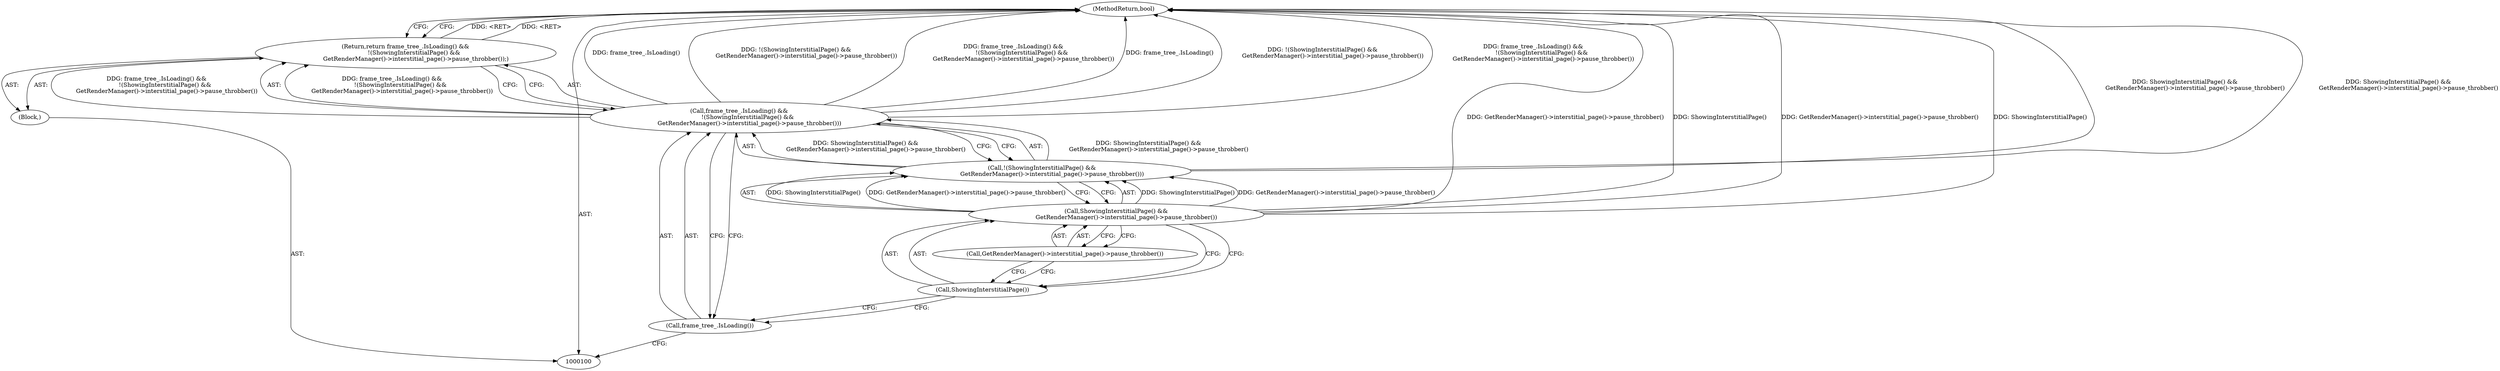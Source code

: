 digraph "1_Chrome_adca986a53b31b6da4cb22f8e755f6856daea89a_11" {
"1000109" [label="(MethodReturn,bool)"];
"1000101" [label="(Block,)"];
"1000103" [label="(Call,frame_tree_.IsLoading() &&\n         !(ShowingInterstitialPage() &&\n           GetRenderManager()->interstitial_page()->pause_throbber()))"];
"1000104" [label="(Call,frame_tree_.IsLoading())"];
"1000102" [label="(Return,return frame_tree_.IsLoading() &&\n         !(ShowingInterstitialPage() &&\n           GetRenderManager()->interstitial_page()->pause_throbber());)"];
"1000106" [label="(Call,ShowingInterstitialPage() &&\n           GetRenderManager()->interstitial_page()->pause_throbber())"];
"1000107" [label="(Call,ShowingInterstitialPage())"];
"1000105" [label="(Call,!(ShowingInterstitialPage() &&\n           GetRenderManager()->interstitial_page()->pause_throbber()))"];
"1000108" [label="(Call,GetRenderManager()->interstitial_page()->pause_throbber())"];
"1000109" -> "1000100"  [label="AST: "];
"1000109" -> "1000102"  [label="CFG: "];
"1000106" -> "1000109"  [label="DDG: GetRenderManager()->interstitial_page()->pause_throbber()"];
"1000106" -> "1000109"  [label="DDG: ShowingInterstitialPage()"];
"1000103" -> "1000109"  [label="DDG: frame_tree_.IsLoading()"];
"1000103" -> "1000109"  [label="DDG: !(ShowingInterstitialPage() &&\n           GetRenderManager()->interstitial_page()->pause_throbber())"];
"1000103" -> "1000109"  [label="DDG: frame_tree_.IsLoading() &&\n         !(ShowingInterstitialPage() &&\n           GetRenderManager()->interstitial_page()->pause_throbber())"];
"1000105" -> "1000109"  [label="DDG: ShowingInterstitialPage() &&\n           GetRenderManager()->interstitial_page()->pause_throbber()"];
"1000102" -> "1000109"  [label="DDG: <RET>"];
"1000101" -> "1000100"  [label="AST: "];
"1000102" -> "1000101"  [label="AST: "];
"1000103" -> "1000102"  [label="AST: "];
"1000103" -> "1000104"  [label="CFG: "];
"1000103" -> "1000105"  [label="CFG: "];
"1000104" -> "1000103"  [label="AST: "];
"1000105" -> "1000103"  [label="AST: "];
"1000102" -> "1000103"  [label="CFG: "];
"1000103" -> "1000109"  [label="DDG: frame_tree_.IsLoading()"];
"1000103" -> "1000109"  [label="DDG: !(ShowingInterstitialPage() &&\n           GetRenderManager()->interstitial_page()->pause_throbber())"];
"1000103" -> "1000109"  [label="DDG: frame_tree_.IsLoading() &&\n         !(ShowingInterstitialPage() &&\n           GetRenderManager()->interstitial_page()->pause_throbber())"];
"1000103" -> "1000102"  [label="DDG: frame_tree_.IsLoading() &&\n         !(ShowingInterstitialPage() &&\n           GetRenderManager()->interstitial_page()->pause_throbber())"];
"1000105" -> "1000103"  [label="DDG: ShowingInterstitialPage() &&\n           GetRenderManager()->interstitial_page()->pause_throbber()"];
"1000104" -> "1000103"  [label="AST: "];
"1000104" -> "1000100"  [label="CFG: "];
"1000107" -> "1000104"  [label="CFG: "];
"1000103" -> "1000104"  [label="CFG: "];
"1000102" -> "1000101"  [label="AST: "];
"1000102" -> "1000103"  [label="CFG: "];
"1000103" -> "1000102"  [label="AST: "];
"1000109" -> "1000102"  [label="CFG: "];
"1000102" -> "1000109"  [label="DDG: <RET>"];
"1000103" -> "1000102"  [label="DDG: frame_tree_.IsLoading() &&\n         !(ShowingInterstitialPage() &&\n           GetRenderManager()->interstitial_page()->pause_throbber())"];
"1000106" -> "1000105"  [label="AST: "];
"1000106" -> "1000107"  [label="CFG: "];
"1000106" -> "1000108"  [label="CFG: "];
"1000107" -> "1000106"  [label="AST: "];
"1000108" -> "1000106"  [label="AST: "];
"1000105" -> "1000106"  [label="CFG: "];
"1000106" -> "1000109"  [label="DDG: GetRenderManager()->interstitial_page()->pause_throbber()"];
"1000106" -> "1000109"  [label="DDG: ShowingInterstitialPage()"];
"1000106" -> "1000105"  [label="DDG: ShowingInterstitialPage()"];
"1000106" -> "1000105"  [label="DDG: GetRenderManager()->interstitial_page()->pause_throbber()"];
"1000107" -> "1000106"  [label="AST: "];
"1000107" -> "1000104"  [label="CFG: "];
"1000108" -> "1000107"  [label="CFG: "];
"1000106" -> "1000107"  [label="CFG: "];
"1000105" -> "1000103"  [label="AST: "];
"1000105" -> "1000106"  [label="CFG: "];
"1000106" -> "1000105"  [label="AST: "];
"1000103" -> "1000105"  [label="CFG: "];
"1000105" -> "1000109"  [label="DDG: ShowingInterstitialPage() &&\n           GetRenderManager()->interstitial_page()->pause_throbber()"];
"1000105" -> "1000103"  [label="DDG: ShowingInterstitialPage() &&\n           GetRenderManager()->interstitial_page()->pause_throbber()"];
"1000106" -> "1000105"  [label="DDG: ShowingInterstitialPage()"];
"1000106" -> "1000105"  [label="DDG: GetRenderManager()->interstitial_page()->pause_throbber()"];
"1000108" -> "1000106"  [label="AST: "];
"1000108" -> "1000107"  [label="CFG: "];
"1000106" -> "1000108"  [label="CFG: "];
}
